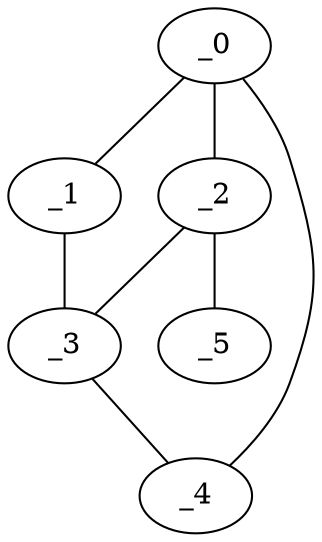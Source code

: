 graph FP1_0139 {
	_0	 [x="1.08524",
		y="2.52917"];
	_1	 [x="0.896417",
		y="0.455696"];
	_0 -- _1;
	_2	 [x="0.52",
		y="1.77"];
	_0 -- _2;
	_4	 [x="2.54295",
		y="2.56472"];
	_0 -- _4;
	_3	 [x="1.44374",
		y="1.93023"];
	_1 -- _3;
	_2 -- _3;
	_5	 [x="2.98109",
		y="1.46072"];
	_2 -- _5;
	_3 -- _4;
}
